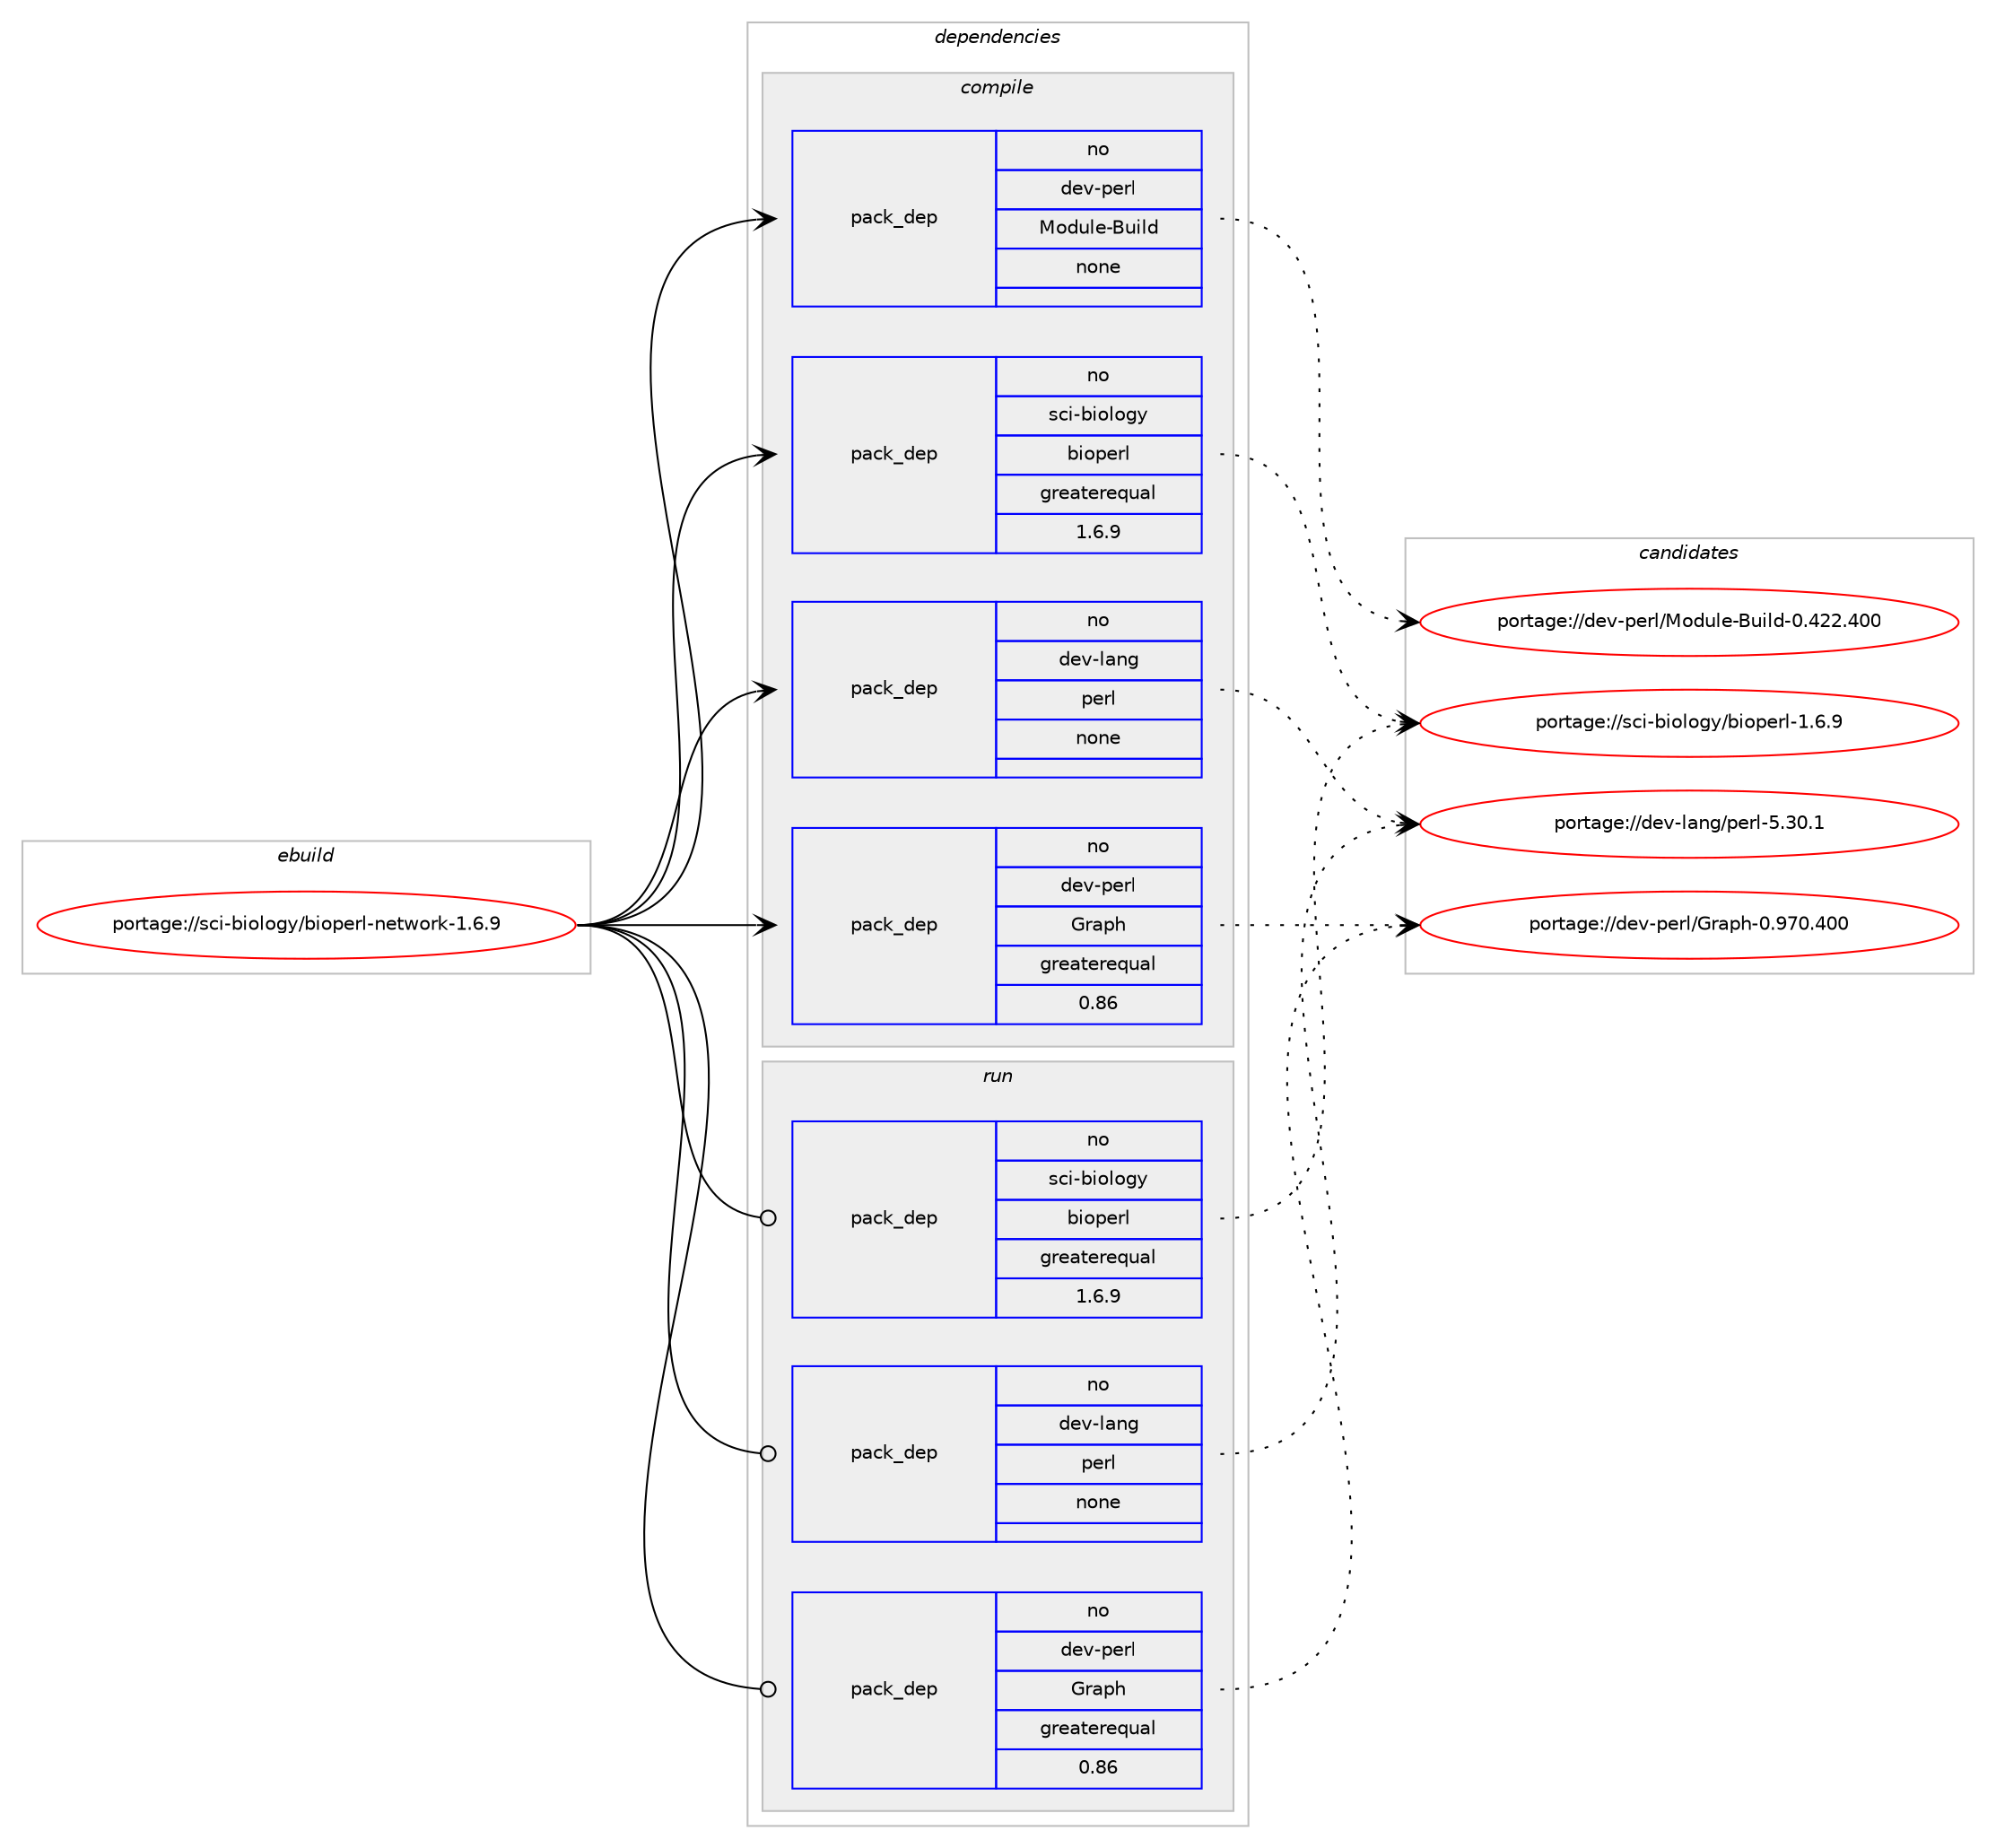 digraph prolog {

# *************
# Graph options
# *************

newrank=true;
concentrate=true;
compound=true;
graph [rankdir=LR,fontname=Helvetica,fontsize=10,ranksep=1.5];#, ranksep=2.5, nodesep=0.2];
edge  [arrowhead=vee];
node  [fontname=Helvetica,fontsize=10];

# **********
# The ebuild
# **********

subgraph cluster_leftcol {
color=gray;
rank=same;
label=<<i>ebuild</i>>;
id [label="portage://sci-biology/bioperl-network-1.6.9", color=red, width=4, href="../sci-biology/bioperl-network-1.6.9.svg"];
}

# ****************
# The dependencies
# ****************

subgraph cluster_midcol {
color=gray;
label=<<i>dependencies</i>>;
subgraph cluster_compile {
fillcolor="#eeeeee";
style=filled;
label=<<i>compile</i>>;
subgraph pack77175 {
dependency98873 [label=<<TABLE BORDER="0" CELLBORDER="1" CELLSPACING="0" CELLPADDING="4" WIDTH="220"><TR><TD ROWSPAN="6" CELLPADDING="30">pack_dep</TD></TR><TR><TD WIDTH="110">no</TD></TR><TR><TD>dev-lang</TD></TR><TR><TD>perl</TD></TR><TR><TD>none</TD></TR><TR><TD></TD></TR></TABLE>>, shape=none, color=blue];
}
id:e -> dependency98873:w [weight=20,style="solid",arrowhead="vee"];
subgraph pack77176 {
dependency98874 [label=<<TABLE BORDER="0" CELLBORDER="1" CELLSPACING="0" CELLPADDING="4" WIDTH="220"><TR><TD ROWSPAN="6" CELLPADDING="30">pack_dep</TD></TR><TR><TD WIDTH="110">no</TD></TR><TR><TD>dev-perl</TD></TR><TR><TD>Graph</TD></TR><TR><TD>greaterequal</TD></TR><TR><TD>0.86</TD></TR></TABLE>>, shape=none, color=blue];
}
id:e -> dependency98874:w [weight=20,style="solid",arrowhead="vee"];
subgraph pack77177 {
dependency98875 [label=<<TABLE BORDER="0" CELLBORDER="1" CELLSPACING="0" CELLPADDING="4" WIDTH="220"><TR><TD ROWSPAN="6" CELLPADDING="30">pack_dep</TD></TR><TR><TD WIDTH="110">no</TD></TR><TR><TD>dev-perl</TD></TR><TR><TD>Module-Build</TD></TR><TR><TD>none</TD></TR><TR><TD></TD></TR></TABLE>>, shape=none, color=blue];
}
id:e -> dependency98875:w [weight=20,style="solid",arrowhead="vee"];
subgraph pack77178 {
dependency98876 [label=<<TABLE BORDER="0" CELLBORDER="1" CELLSPACING="0" CELLPADDING="4" WIDTH="220"><TR><TD ROWSPAN="6" CELLPADDING="30">pack_dep</TD></TR><TR><TD WIDTH="110">no</TD></TR><TR><TD>sci-biology</TD></TR><TR><TD>bioperl</TD></TR><TR><TD>greaterequal</TD></TR><TR><TD>1.6.9</TD></TR></TABLE>>, shape=none, color=blue];
}
id:e -> dependency98876:w [weight=20,style="solid",arrowhead="vee"];
}
subgraph cluster_compileandrun {
fillcolor="#eeeeee";
style=filled;
label=<<i>compile and run</i>>;
}
subgraph cluster_run {
fillcolor="#eeeeee";
style=filled;
label=<<i>run</i>>;
subgraph pack77179 {
dependency98877 [label=<<TABLE BORDER="0" CELLBORDER="1" CELLSPACING="0" CELLPADDING="4" WIDTH="220"><TR><TD ROWSPAN="6" CELLPADDING="30">pack_dep</TD></TR><TR><TD WIDTH="110">no</TD></TR><TR><TD>dev-lang</TD></TR><TR><TD>perl</TD></TR><TR><TD>none</TD></TR><TR><TD></TD></TR></TABLE>>, shape=none, color=blue];
}
id:e -> dependency98877:w [weight=20,style="solid",arrowhead="odot"];
subgraph pack77180 {
dependency98878 [label=<<TABLE BORDER="0" CELLBORDER="1" CELLSPACING="0" CELLPADDING="4" WIDTH="220"><TR><TD ROWSPAN="6" CELLPADDING="30">pack_dep</TD></TR><TR><TD WIDTH="110">no</TD></TR><TR><TD>dev-perl</TD></TR><TR><TD>Graph</TD></TR><TR><TD>greaterequal</TD></TR><TR><TD>0.86</TD></TR></TABLE>>, shape=none, color=blue];
}
id:e -> dependency98878:w [weight=20,style="solid",arrowhead="odot"];
subgraph pack77181 {
dependency98879 [label=<<TABLE BORDER="0" CELLBORDER="1" CELLSPACING="0" CELLPADDING="4" WIDTH="220"><TR><TD ROWSPAN="6" CELLPADDING="30">pack_dep</TD></TR><TR><TD WIDTH="110">no</TD></TR><TR><TD>sci-biology</TD></TR><TR><TD>bioperl</TD></TR><TR><TD>greaterequal</TD></TR><TR><TD>1.6.9</TD></TR></TABLE>>, shape=none, color=blue];
}
id:e -> dependency98879:w [weight=20,style="solid",arrowhead="odot"];
}
}

# **************
# The candidates
# **************

subgraph cluster_choices {
rank=same;
color=gray;
label=<<i>candidates</i>>;

subgraph choice77175 {
color=black;
nodesep=1;
choice10010111845108971101034711210111410845534651484649 [label="portage://dev-lang/perl-5.30.1", color=red, width=4,href="../dev-lang/perl-5.30.1.svg"];
dependency98873:e -> choice10010111845108971101034711210111410845534651484649:w [style=dotted,weight="100"];
}
subgraph choice77176 {
color=black;
nodesep=1;
choice1001011184511210111410847711149711210445484657554846524848 [label="portage://dev-perl/Graph-0.970.400", color=red, width=4,href="../dev-perl/Graph-0.970.400.svg"];
dependency98874:e -> choice1001011184511210111410847711149711210445484657554846524848:w [style=dotted,weight="100"];
}
subgraph choice77177 {
color=black;
nodesep=1;
choice100101118451121011141084777111100117108101456611710510810045484652505046524848 [label="portage://dev-perl/Module-Build-0.422.400", color=red, width=4,href="../dev-perl/Module-Build-0.422.400.svg"];
dependency98875:e -> choice100101118451121011141084777111100117108101456611710510810045484652505046524848:w [style=dotted,weight="100"];
}
subgraph choice77178 {
color=black;
nodesep=1;
choice1159910545981051111081111031214798105111112101114108454946544657 [label="portage://sci-biology/bioperl-1.6.9", color=red, width=4,href="../sci-biology/bioperl-1.6.9.svg"];
dependency98876:e -> choice1159910545981051111081111031214798105111112101114108454946544657:w [style=dotted,weight="100"];
}
subgraph choice77179 {
color=black;
nodesep=1;
choice10010111845108971101034711210111410845534651484649 [label="portage://dev-lang/perl-5.30.1", color=red, width=4,href="../dev-lang/perl-5.30.1.svg"];
dependency98877:e -> choice10010111845108971101034711210111410845534651484649:w [style=dotted,weight="100"];
}
subgraph choice77180 {
color=black;
nodesep=1;
choice1001011184511210111410847711149711210445484657554846524848 [label="portage://dev-perl/Graph-0.970.400", color=red, width=4,href="../dev-perl/Graph-0.970.400.svg"];
dependency98878:e -> choice1001011184511210111410847711149711210445484657554846524848:w [style=dotted,weight="100"];
}
subgraph choice77181 {
color=black;
nodesep=1;
choice1159910545981051111081111031214798105111112101114108454946544657 [label="portage://sci-biology/bioperl-1.6.9", color=red, width=4,href="../sci-biology/bioperl-1.6.9.svg"];
dependency98879:e -> choice1159910545981051111081111031214798105111112101114108454946544657:w [style=dotted,weight="100"];
}
}

}
